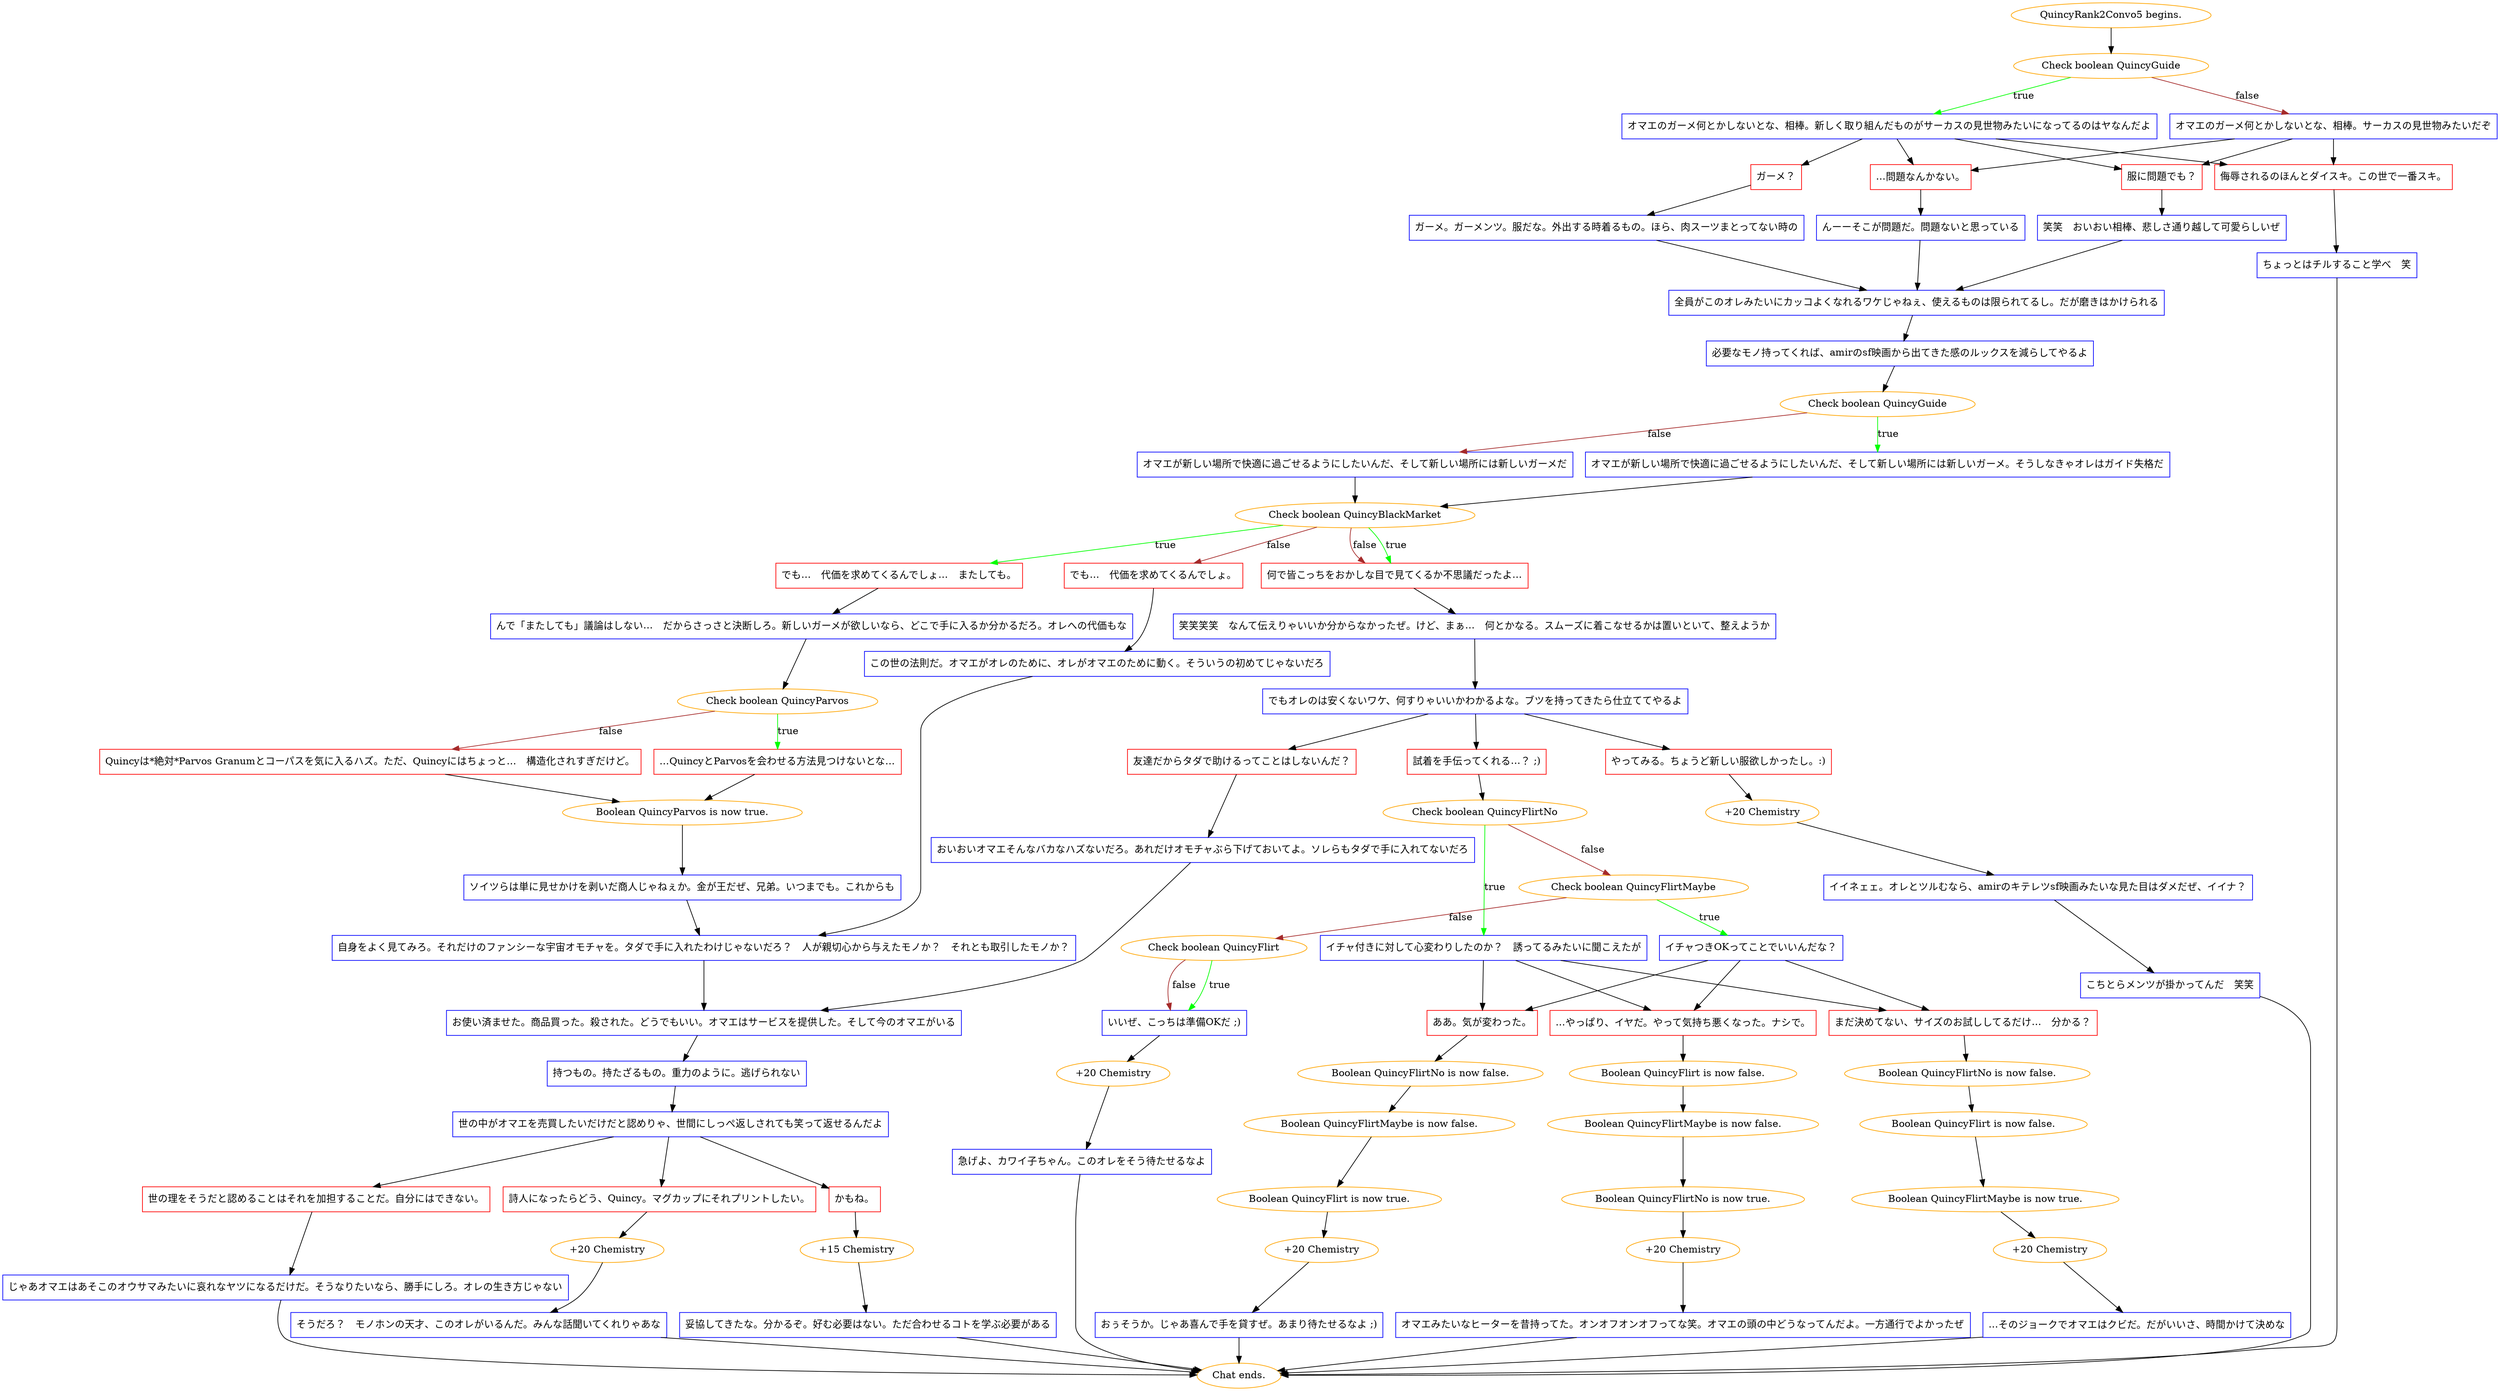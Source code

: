 digraph {
	"QuincyRank2Convo5 begins." [color=orange];
		"QuincyRank2Convo5 begins." -> j1223135592;
	j1223135592 [label="Check boolean QuincyGuide",color=orange];
		j1223135592 -> j103957008 [label=true,color=green];
		j1223135592 -> j992564839 [label=false,color=brown];
	j103957008 [label="オマエのガーメ何とかしないとな、相棒。新しく取り組んだものがサーカスの見世物みたいになってるのはヤなんだよ",shape=box,color=blue];
		j103957008 -> j3758112217;
		j103957008 -> j338713335;
		j103957008 -> j1426391108;
		j103957008 -> j806912895;
	j992564839 [label="オマエのガーメ何とかしないとな、相棒。サーカスの見世物みたいだぞ",shape=box,color=blue];
		j992564839 -> j338713335;
		j992564839 -> j1426391108;
		j992564839 -> j806912895;
	j3758112217 [label="ガーメ？",shape=box,color=red];
		j3758112217 -> j168743580;
	j338713335 [label="侮辱されるのほんとダイスキ。この世で一番スキ。",shape=box,color=red];
		j338713335 -> j2803514202;
	j1426391108 [label="…問題なんかない。",shape=box,color=red];
		j1426391108 -> j90765965;
	j806912895 [label="服に問題でも？",shape=box,color=red];
		j806912895 -> j2083217110;
	j168743580 [label="ガーメ。ガーメンツ。服だな。外出する時着るもの。ほら、肉スーツまとってない時の",shape=box,color=blue];
		j168743580 -> j1963391259;
	j2803514202 [label="ちょっとはチルすること学べ　笑",shape=box,color=blue];
		j2803514202 -> "Chat ends.";
	j90765965 [label="んーーそこが問題だ。問題ないと思っている",shape=box,color=blue];
		j90765965 -> j1963391259;
	j2083217110 [label="笑笑　おいおい相棒、悲しさ通り越して可愛らしいぜ",shape=box,color=blue];
		j2083217110 -> j1963391259;
	j1963391259 [label="全員がこのオレみたいにカッコよくなれるワケじゃねぇ、使えるものは限られてるし。だが磨きはかけられる",shape=box,color=blue];
		j1963391259 -> j987433596;
	"Chat ends." [color=orange];
	j987433596 [label="必要なモノ持ってくれば、amirのsf映画から出てきた感のルックスを減らしてやるよ",shape=box,color=blue];
		j987433596 -> j1165337652;
	j1165337652 [label="Check boolean QuincyGuide",color=orange];
		j1165337652 -> j3559827099 [label=true,color=green];
		j1165337652 -> j3327572641 [label=false,color=brown];
	j3559827099 [label="オマエが新しい場所で快適に過ごせるようにしたいんだ、そして新しい場所には新しいガーメ。そうしなきゃオレはガイド失格だ",shape=box,color=blue];
		j3559827099 -> j2393722474;
	j3327572641 [label="オマエが新しい場所で快適に過ごせるようにしたいんだ、そして新しい場所には新しいガーメだ",shape=box,color=blue];
		j3327572641 -> j2393722474;
	j2393722474 [label="Check boolean QuincyBlackMarket",color=orange];
		j2393722474 -> j2493297462 [label=true,color=green];
		j2393722474 -> j3723845125 [label=true,color=green];
		j2393722474 -> j3295523145 [label=false,color=brown];
		j2393722474 -> j3723845125 [label=false,color=brown];
	j2493297462 [label="でも…　代価を求めてくるんでしょ…　またしても。",shape=box,color=red];
		j2493297462 -> j101141324;
	j3723845125 [label="何で皆こっちをおかしな目で見てくるか不思議だったよ…",shape=box,color=red];
		j3723845125 -> j2028174137;
	j3295523145 [label="でも…　代価を求めてくるんでしょ。",shape=box,color=red];
		j3295523145 -> j2253667545;
	j101141324 [label="んで「またしても」議論はしない…　だからさっさと決断しろ。新しいガーメが欲しいなら、どこで手に入るか分かるだろ。オレへの代価もな",shape=box,color=blue];
		j101141324 -> j3006997609;
	j2028174137 [label="笑笑笑笑　なんて伝えりゃいいか分からなかったぜ。けど、まぁ…　何とかなる。スムーズに着こなせるかは置いといて、整えようか",shape=box,color=blue];
		j2028174137 -> j2690831174;
	j2253667545 [label="この世の法則だ。オマエがオレのために、オレがオマエのために動く。そういうの初めてじゃないだろ",shape=box,color=blue];
		j2253667545 -> j572837943;
	j3006997609 [label="Check boolean QuincyParvos",color=orange];
		j3006997609 -> j2400532862 [label=true,color=green];
		j3006997609 -> j1020718647 [label=false,color=brown];
	j2690831174 [label="でもオレのは安くないワケ、何すりゃいいかわかるよな。ブツを持ってきたら仕立ててやるよ",shape=box,color=blue];
		j2690831174 -> j1417745939;
		j2690831174 -> j1285174215;
		j2690831174 -> j3021048011;
	j572837943 [label="自身をよく見てみろ。それだけのファンシーな宇宙オモチャを。タダで手に入れたわけじゃないだろ？　人が親切心から与えたモノか？　それとも取引したモノか？",shape=box,color=blue];
		j572837943 -> j943998918;
	j2400532862 [label="…QuincyとParvosを会わせる方法見つけないとな…",shape=box,color=red];
		j2400532862 -> j1689140856;
	j1020718647 [label="Quincyは*絶対*Parvos Granumとコーパスを気に入るハズ。ただ、Quincyにはちょっと…　構造化されすぎだけど。",shape=box,color=red];
		j1020718647 -> j1689140856;
	j1417745939 [label="友達だからタダで助けるってことはしないんだ？",shape=box,color=red];
		j1417745939 -> j1327488067;
	j1285174215 [label="やってみる。ちょうど新しい服欲しかったし。:)",shape=box,color=red];
		j1285174215 -> j1021405432;
	j3021048011 [label="試着を手伝ってくれる…？ ;)",shape=box,color=red];
		j3021048011 -> j224807043;
	j943998918 [label="お使い済ませた。商品買った。殺された。どうでもいい。オマエはサービスを提供した。そして今のオマエがいる",shape=box,color=blue];
		j943998918 -> j2724287396;
	j1689140856 [label="Boolean QuincyParvos is now true.",color=orange];
		j1689140856 -> j235924811;
	j1327488067 [label="おいおいオマエそんなバカなハズないだろ。あれだけオモチャぶら下げておいてよ。ソレらもタダで手に入れてないだろ",shape=box,color=blue];
		j1327488067 -> j943998918;
	j1021405432 [label="+20 Chemistry",color=orange];
		j1021405432 -> j1473510470;
	j224807043 [label="Check boolean QuincyFlirtNo",color=orange];
		j224807043 -> j2667727231 [label=true,color=green];
		j224807043 -> j3963062601 [label=false,color=brown];
	j2724287396 [label="持つもの。持たざるもの。重力のように。逃げられない",shape=box,color=blue];
		j2724287396 -> j3875815332;
	j235924811 [label="ソイツらは単に見せかけを剥いだ商人じゃねぇか。金が王だぜ、兄弟。いつまでも。これからも",shape=box,color=blue];
		j235924811 -> j572837943;
	j1473510470 [label="イイネェェ。オレとツルむなら、amirのキテレツsf映画みたいな見た目はダメだぜ、イイナ？",shape=box,color=blue];
		j1473510470 -> j1320815918;
	j2667727231 [label="イチャ付きに対して心変わりしたのか？　誘ってるみたいに聞こえたが",shape=box,color=blue];
		j2667727231 -> j693777495;
		j2667727231 -> j483928549;
		j2667727231 -> j1458958033;
	j3963062601 [label="Check boolean QuincyFlirtMaybe",color=orange];
		j3963062601 -> j2604697915 [label=true,color=green];
		j3963062601 -> j361954694 [label=false,color=brown];
	j3875815332 [label="世の中がオマエを売買したいだけだと認めりゃ、世間にしっぺ返しされても笑って返せるんだよ",shape=box,color=blue];
		j3875815332 -> j655556941;
		j3875815332 -> j1436769143;
		j3875815332 -> j944020417;
	j1320815918 [label="こちとらメンツが掛かってんだ　笑笑",shape=box,color=blue];
		j1320815918 -> "Chat ends.";
	j693777495 [label="ああ。気が変わった。",shape=box,color=red];
		j693777495 -> j1322417621;
	j483928549 [label="…やっぱり、イヤだ。やって気持ち悪くなった。ナシで。",shape=box,color=red];
		j483928549 -> j3860079287;
	j1458958033 [label="まだ決めてない、サイズのお試ししてるだけ…　分かる？",shape=box,color=red];
		j1458958033 -> j1885183951;
	j2604697915 [label="イチャつきOKってことでいいんだな？",shape=box,color=blue];
		j2604697915 -> j693777495;
		j2604697915 -> j483928549;
		j2604697915 -> j1458958033;
	j361954694 [label="Check boolean QuincyFlirt",color=orange];
		j361954694 -> j319658167 [label=true,color=green];
		j361954694 -> j319658167 [label=false,color=brown];
	j655556941 [label="世の理をそうだと認めることはそれを加担することだ。自分にはできない。",shape=box,color=red];
		j655556941 -> j3459578455;
	j1436769143 [label="詩人になったらどう、Quincy。マグカップにそれプリントしたい。",shape=box,color=red];
		j1436769143 -> j3786096912;
	j944020417 [label="かもね。",shape=box,color=red];
		j944020417 -> j4023610986;
	j1322417621 [label="Boolean QuincyFlirtNo is now false.",color=orange];
		j1322417621 -> j521647000;
	j3860079287 [label="Boolean QuincyFlirt is now false.",color=orange];
		j3860079287 -> j3752944489;
	j1885183951 [label="Boolean QuincyFlirtNo is now false.",color=orange];
		j1885183951 -> j1237425731;
	j319658167 [label="いいぜ、こっちは準備OKだ ;)",shape=box,color=blue];
		j319658167 -> j1994895986;
	j3459578455 [label="じゃあオマエはあそこのオウサマみたいに哀れなヤツになるだけだ。そうなりたいなら、勝手にしろ。オレの生き方じゃない",shape=box,color=blue];
		j3459578455 -> "Chat ends.";
	j3786096912 [label="+20 Chemistry",color=orange];
		j3786096912 -> j4065134679;
	j4023610986 [label="+15 Chemistry",color=orange];
		j4023610986 -> j3941090430;
	j521647000 [label="Boolean QuincyFlirtMaybe is now false.",color=orange];
		j521647000 -> j1930498943;
	j3752944489 [label="Boolean QuincyFlirtMaybe is now false.",color=orange];
		j3752944489 -> j1762784270;
	j1237425731 [label="Boolean QuincyFlirt is now false.",color=orange];
		j1237425731 -> j1366685629;
	j1994895986 [label="+20 Chemistry",color=orange];
		j1994895986 -> j783300151;
	j4065134679 [label="そうだろ？　モノホンの天才、このオレがいるんだ。みんな話聞いてくれりゃあな",shape=box,color=blue];
		j4065134679 -> "Chat ends.";
	j3941090430 [label="妥協してきたな。分かるぞ。好む必要はない。ただ合わせるコトを学ぶ必要がある",shape=box,color=blue];
		j3941090430 -> "Chat ends.";
	j1930498943 [label="Boolean QuincyFlirt is now true.",color=orange];
		j1930498943 -> j2816544239;
	j1762784270 [label="Boolean QuincyFlirtNo is now true.",color=orange];
		j1762784270 -> j918101218;
	j1366685629 [label="Boolean QuincyFlirtMaybe is now true.",color=orange];
		j1366685629 -> j4128054552;
	j783300151 [label="急げよ、カワイ子ちゃん。このオレをそう待たせるなよ",shape=box,color=blue];
		j783300151 -> "Chat ends.";
	j2816544239 [label="+20 Chemistry",color=orange];
		j2816544239 -> j2539358514;
	j918101218 [label="+20 Chemistry",color=orange];
		j918101218 -> j3957199303;
	j4128054552 [label="+20 Chemistry",color=orange];
		j4128054552 -> j965514119;
	j2539358514 [label="おぅそうか。じゃあ喜んで手を貸すぜ。あまり待たせるなよ ;)",shape=box,color=blue];
		j2539358514 -> "Chat ends.";
	j3957199303 [label="オマエみたいなヒーターを昔持ってた。オンオフオンオフってな笑。オマエの頭の中どうなってんだよ。一方通行でよかったぜ",shape=box,color=blue];
		j3957199303 -> "Chat ends.";
	j965514119 [label="…そのジョークでオマエはクビだ。だがいいさ、時間かけて決めな",shape=box,color=blue];
		j965514119 -> "Chat ends.";
}